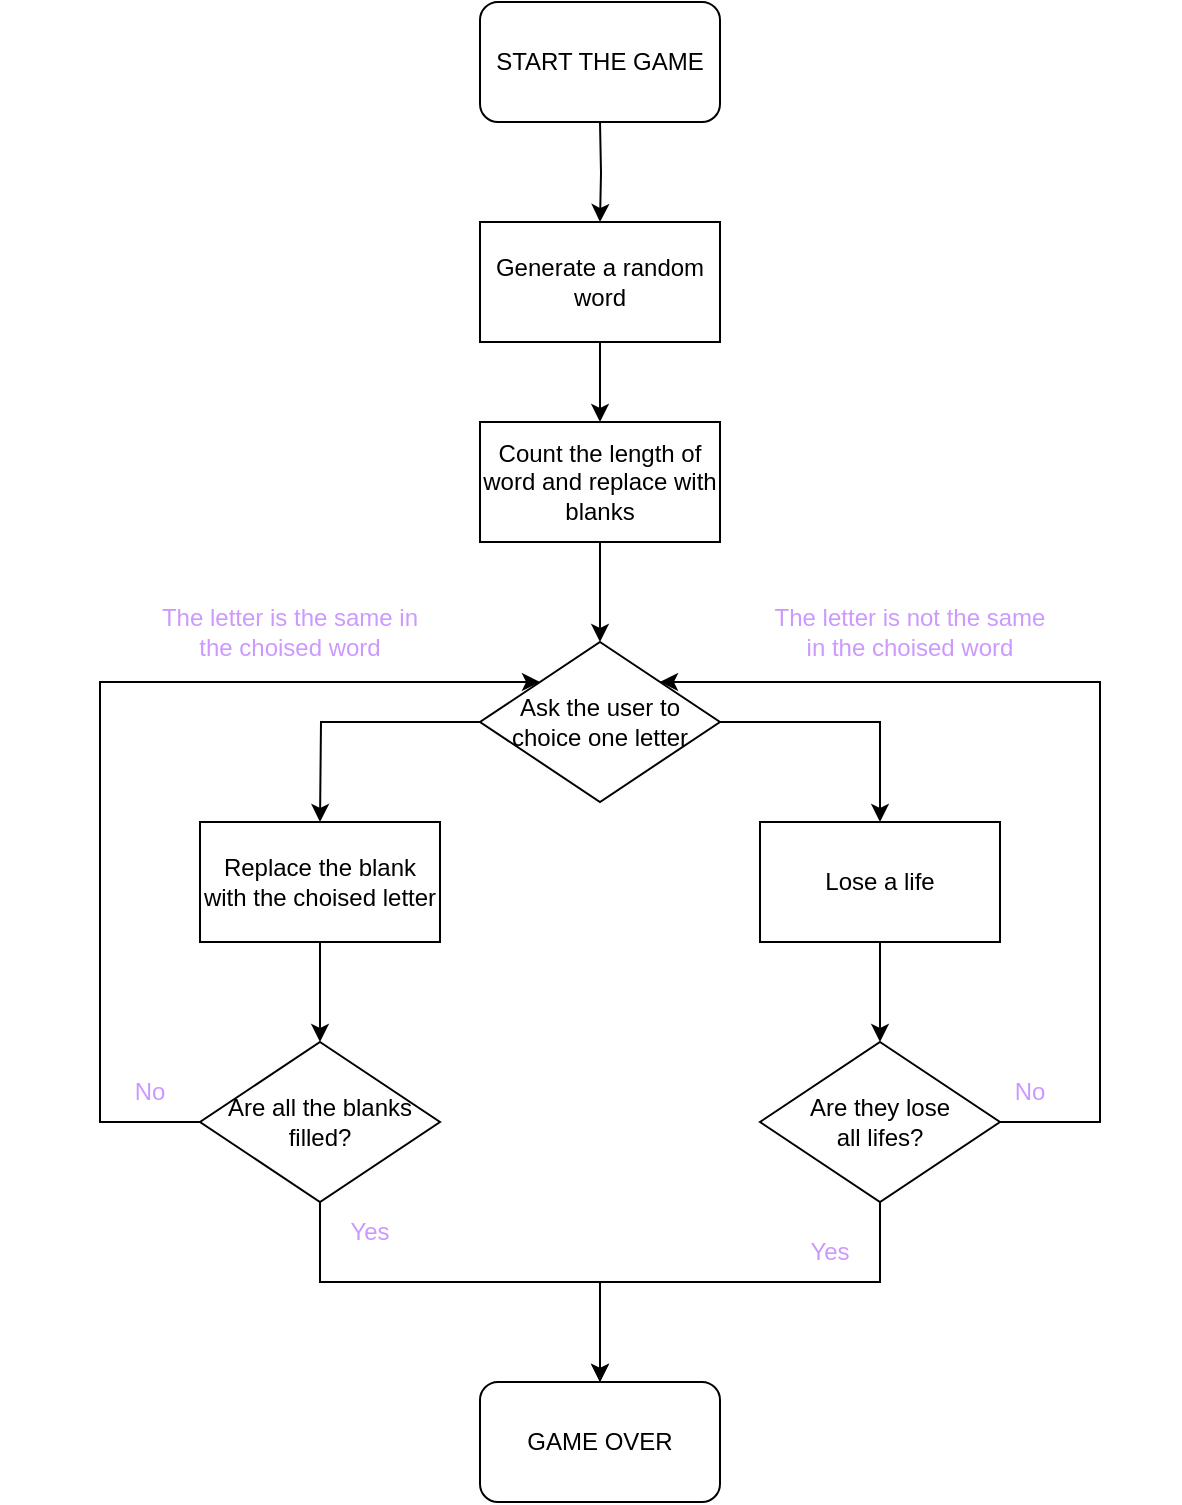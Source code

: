 <mxfile version="21.2.3" type="github">
  <diagram name="Página-1" id="g-jj6pYtPTzj_Y3JPCzF">
    <mxGraphModel dx="2022" dy="605" grid="1" gridSize="10" guides="1" tooltips="1" connect="1" arrows="1" fold="1" page="1" pageScale="1" pageWidth="827" pageHeight="1169" math="0" shadow="0">
      <root>
        <mxCell id="0" />
        <mxCell id="1" parent="0" />
        <mxCell id="FW4Riy9dLYUs0lZRE5tl-4" style="edgeStyle=orthogonalEdgeStyle;rounded=0;orthogonalLoop=1;jettySize=auto;html=1;" edge="1" parent="1" target="FW4Riy9dLYUs0lZRE5tl-2">
          <mxGeometry relative="1" as="geometry">
            <mxPoint x="140" y="160" as="sourcePoint" />
          </mxGeometry>
        </mxCell>
        <mxCell id="FW4Riy9dLYUs0lZRE5tl-5" style="edgeStyle=orthogonalEdgeStyle;rounded=0;orthogonalLoop=1;jettySize=auto;html=1;" edge="1" parent="1" source="FW4Riy9dLYUs0lZRE5tl-2" target="FW4Riy9dLYUs0lZRE5tl-3">
          <mxGeometry relative="1" as="geometry" />
        </mxCell>
        <mxCell id="FW4Riy9dLYUs0lZRE5tl-2" value="Generate a random word" style="rounded=0;whiteSpace=wrap;html=1;" vertex="1" parent="1">
          <mxGeometry x="80" y="210" width="120" height="60" as="geometry" />
        </mxCell>
        <mxCell id="FW4Riy9dLYUs0lZRE5tl-11" style="edgeStyle=orthogonalEdgeStyle;rounded=0;orthogonalLoop=1;jettySize=auto;html=1;entryX=0.5;entryY=0;entryDx=0;entryDy=0;" edge="1" parent="1" source="FW4Riy9dLYUs0lZRE5tl-3" target="FW4Riy9dLYUs0lZRE5tl-10">
          <mxGeometry relative="1" as="geometry" />
        </mxCell>
        <mxCell id="FW4Riy9dLYUs0lZRE5tl-3" value="Count the length of word and replace with blanks" style="rounded=0;whiteSpace=wrap;html=1;" vertex="1" parent="1">
          <mxGeometry x="80" y="310" width="120" height="60" as="geometry" />
        </mxCell>
        <mxCell id="FW4Riy9dLYUs0lZRE5tl-7" value="START THE GAME" style="rounded=1;whiteSpace=wrap;html=1;" vertex="1" parent="1">
          <mxGeometry x="80" y="100" width="120" height="60" as="geometry" />
        </mxCell>
        <mxCell id="FW4Riy9dLYUs0lZRE5tl-17" style="edgeStyle=orthogonalEdgeStyle;rounded=0;orthogonalLoop=1;jettySize=auto;html=1;" edge="1" parent="1" source="FW4Riy9dLYUs0lZRE5tl-10">
          <mxGeometry relative="1" as="geometry">
            <mxPoint x="2.274e-13" y="510" as="targetPoint" />
          </mxGeometry>
        </mxCell>
        <mxCell id="FW4Riy9dLYUs0lZRE5tl-19" style="edgeStyle=orthogonalEdgeStyle;rounded=0;orthogonalLoop=1;jettySize=auto;html=1;entryX=0.5;entryY=0;entryDx=0;entryDy=0;" edge="1" parent="1" source="FW4Riy9dLYUs0lZRE5tl-10" target="FW4Riy9dLYUs0lZRE5tl-18">
          <mxGeometry relative="1" as="geometry" />
        </mxCell>
        <mxCell id="FW4Riy9dLYUs0lZRE5tl-10" value="Ask the user to choice one letter" style="rhombus;whiteSpace=wrap;html=1;" vertex="1" parent="1">
          <mxGeometry x="80" y="420" width="120" height="80" as="geometry" />
        </mxCell>
        <mxCell id="FW4Riy9dLYUs0lZRE5tl-25" style="edgeStyle=orthogonalEdgeStyle;rounded=0;orthogonalLoop=1;jettySize=auto;html=1;entryX=0.5;entryY=0;entryDx=0;entryDy=0;" edge="1" parent="1" source="FW4Riy9dLYUs0lZRE5tl-15">
          <mxGeometry relative="1" as="geometry">
            <mxPoint x="2.274e-13" y="620" as="targetPoint" />
          </mxGeometry>
        </mxCell>
        <mxCell id="FW4Riy9dLYUs0lZRE5tl-15" value="Replace the blank with the choised letter" style="rounded=0;whiteSpace=wrap;html=1;" vertex="1" parent="1">
          <mxGeometry x="-60" y="510" width="120" height="60" as="geometry" />
        </mxCell>
        <mxCell id="FW4Riy9dLYUs0lZRE5tl-28" style="edgeStyle=orthogonalEdgeStyle;rounded=0;orthogonalLoop=1;jettySize=auto;html=1;entryX=0.5;entryY=0;entryDx=0;entryDy=0;" edge="1" parent="1" source="FW4Riy9dLYUs0lZRE5tl-18" target="FW4Riy9dLYUs0lZRE5tl-27">
          <mxGeometry relative="1" as="geometry" />
        </mxCell>
        <mxCell id="FW4Riy9dLYUs0lZRE5tl-18" value="Lose a life" style="rounded=0;whiteSpace=wrap;html=1;" vertex="1" parent="1">
          <mxGeometry x="220" y="510" width="120" height="60" as="geometry" />
        </mxCell>
        <mxCell id="FW4Riy9dLYUs0lZRE5tl-21" value="&lt;font color=&quot;#cc99ff&quot;&gt;The letter is not the same in the choised word&lt;/font&gt;" style="text;html=1;strokeColor=none;fillColor=none;align=center;verticalAlign=middle;whiteSpace=wrap;rounded=0;" vertex="1" parent="1">
          <mxGeometry x="220" y="400" width="150" height="30" as="geometry" />
        </mxCell>
        <mxCell id="FW4Riy9dLYUs0lZRE5tl-23" value="&lt;font color=&quot;#cc99ff&quot;&gt;The letter is the same in the choised word&lt;/font&gt;" style="text;html=1;strokeColor=none;fillColor=none;align=center;verticalAlign=middle;whiteSpace=wrap;rounded=0;" vertex="1" parent="1">
          <mxGeometry x="-90" y="400" width="150" height="30" as="geometry" />
        </mxCell>
        <mxCell id="FW4Riy9dLYUs0lZRE5tl-29" style="edgeStyle=orthogonalEdgeStyle;rounded=0;orthogonalLoop=1;jettySize=auto;html=1;entryX=0;entryY=0;entryDx=0;entryDy=0;" edge="1" parent="1" source="FW4Riy9dLYUs0lZRE5tl-26" target="FW4Riy9dLYUs0lZRE5tl-10">
          <mxGeometry relative="1" as="geometry">
            <Array as="points">
              <mxPoint x="-110" y="660" />
              <mxPoint x="-110" y="440" />
            </Array>
          </mxGeometry>
        </mxCell>
        <mxCell id="FW4Riy9dLYUs0lZRE5tl-32" style="edgeStyle=orthogonalEdgeStyle;rounded=0;orthogonalLoop=1;jettySize=auto;html=1;" edge="1" parent="1" source="FW4Riy9dLYUs0lZRE5tl-26" target="FW4Riy9dLYUs0lZRE5tl-31">
          <mxGeometry relative="1" as="geometry">
            <Array as="points">
              <mxPoint y="740" />
              <mxPoint x="140" y="740" />
            </Array>
          </mxGeometry>
        </mxCell>
        <mxCell id="FW4Riy9dLYUs0lZRE5tl-26" value="Are all the blanks filled?" style="rhombus;whiteSpace=wrap;html=1;" vertex="1" parent="1">
          <mxGeometry x="-60" y="620" width="120" height="80" as="geometry" />
        </mxCell>
        <mxCell id="FW4Riy9dLYUs0lZRE5tl-34" style="edgeStyle=orthogonalEdgeStyle;rounded=0;orthogonalLoop=1;jettySize=auto;html=1;entryX=0.5;entryY=0;entryDx=0;entryDy=0;" edge="1" parent="1" source="FW4Riy9dLYUs0lZRE5tl-27" target="FW4Riy9dLYUs0lZRE5tl-31">
          <mxGeometry relative="1" as="geometry">
            <Array as="points">
              <mxPoint x="280" y="740" />
              <mxPoint x="140" y="740" />
            </Array>
          </mxGeometry>
        </mxCell>
        <mxCell id="FW4Riy9dLYUs0lZRE5tl-38" style="edgeStyle=orthogonalEdgeStyle;rounded=0;orthogonalLoop=1;jettySize=auto;html=1;entryX=1;entryY=0;entryDx=0;entryDy=0;" edge="1" parent="1" source="FW4Riy9dLYUs0lZRE5tl-27" target="FW4Riy9dLYUs0lZRE5tl-10">
          <mxGeometry relative="1" as="geometry">
            <Array as="points">
              <mxPoint x="390" y="660" />
              <mxPoint x="390" y="440" />
            </Array>
          </mxGeometry>
        </mxCell>
        <mxCell id="FW4Riy9dLYUs0lZRE5tl-27" value="Are they lose &lt;br&gt;all lifes?" style="rhombus;whiteSpace=wrap;html=1;" vertex="1" parent="1">
          <mxGeometry x="220" y="620" width="120" height="80" as="geometry" />
        </mxCell>
        <mxCell id="FW4Riy9dLYUs0lZRE5tl-30" value="&lt;font color=&quot;#cc99ff&quot;&gt;No&lt;/font&gt;" style="text;html=1;strokeColor=none;fillColor=none;align=center;verticalAlign=middle;whiteSpace=wrap;rounded=0;" vertex="1" parent="1">
          <mxGeometry x="-160" y="630" width="150" height="30" as="geometry" />
        </mxCell>
        <mxCell id="FW4Riy9dLYUs0lZRE5tl-31" value="GAME OVER" style="rounded=1;whiteSpace=wrap;html=1;" vertex="1" parent="1">
          <mxGeometry x="80" y="790" width="120" height="60" as="geometry" />
        </mxCell>
        <mxCell id="FW4Riy9dLYUs0lZRE5tl-33" value="&lt;font color=&quot;#cc99ff&quot;&gt;Yes&lt;/font&gt;" style="text;html=1;strokeColor=none;fillColor=none;align=center;verticalAlign=middle;whiteSpace=wrap;rounded=0;" vertex="1" parent="1">
          <mxGeometry x="-50" y="700" width="150" height="30" as="geometry" />
        </mxCell>
        <mxCell id="FW4Riy9dLYUs0lZRE5tl-35" value="&lt;font color=&quot;#cc99ff&quot;&gt;Yes&lt;/font&gt;" style="text;html=1;strokeColor=none;fillColor=none;align=center;verticalAlign=middle;whiteSpace=wrap;rounded=0;" vertex="1" parent="1">
          <mxGeometry x="180" y="710" width="150" height="30" as="geometry" />
        </mxCell>
        <mxCell id="FW4Riy9dLYUs0lZRE5tl-40" value="&lt;font color=&quot;#cc99ff&quot;&gt;No&lt;/font&gt;" style="text;html=1;strokeColor=none;fillColor=none;align=center;verticalAlign=middle;whiteSpace=wrap;rounded=0;" vertex="1" parent="1">
          <mxGeometry x="280" y="630" width="150" height="30" as="geometry" />
        </mxCell>
      </root>
    </mxGraphModel>
  </diagram>
</mxfile>
